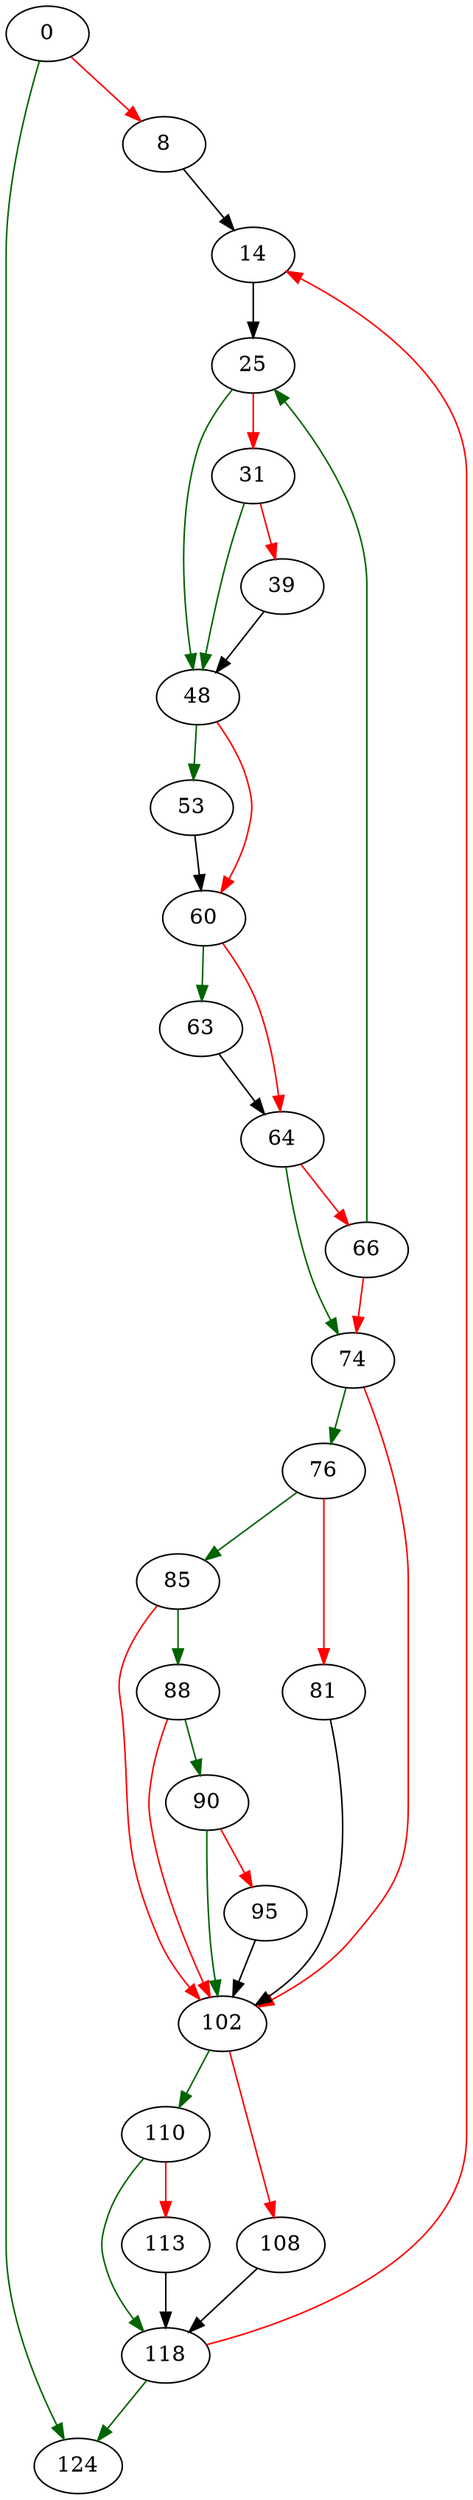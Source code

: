 strict digraph "fmt_paragraph" {
	// Node definitions.
	0 [entry=true];
	124;
	8;
	14;
	25;
	48;
	31;
	39;
	53;
	60;
	63;
	64;
	74;
	66;
	76;
	102;
	85;
	81;
	88;
	90;
	95;
	110;
	108;
	118;
	113;

	// Edge definitions.
	0 -> 124 [
		color=darkgreen
		cond=true
	];
	0 -> 8 [
		color=red
		cond=false
	];
	8 -> 14;
	14 -> 25;
	25 -> 48 [
		color=darkgreen
		cond=true
	];
	25 -> 31 [
		color=red
		cond=false
	];
	48 -> 53 [
		color=darkgreen
		cond=true
	];
	48 -> 60 [
		color=red
		cond=false
	];
	31 -> 48 [
		color=darkgreen
		cond=true
	];
	31 -> 39 [
		color=red
		cond=false
	];
	39 -> 48;
	53 -> 60;
	60 -> 63 [
		color=darkgreen
		cond=true
	];
	60 -> 64 [
		color=red
		cond=false
	];
	63 -> 64;
	64 -> 74 [
		color=darkgreen
		cond=true
	];
	64 -> 66 [
		color=red
		cond=false
	];
	74 -> 76 [
		color=darkgreen
		cond=true
	];
	74 -> 102 [
		color=red
		cond=false
	];
	66 -> 25 [
		color=darkgreen
		cond=true
	];
	66 -> 74 [
		color=red
		cond=false
	];
	76 -> 85 [
		color=darkgreen
		cond=true
	];
	76 -> 81 [
		color=red
		cond=false
	];
	102 -> 110 [
		color=darkgreen
		cond=true
	];
	102 -> 108 [
		color=red
		cond=false
	];
	85 -> 102 [
		color=red
		cond=false
	];
	85 -> 88 [
		color=darkgreen
		cond=true
	];
	81 -> 102;
	88 -> 102 [
		color=red
		cond=false
	];
	88 -> 90 [
		color=darkgreen
		cond=true
	];
	90 -> 102 [
		color=darkgreen
		cond=true
	];
	90 -> 95 [
		color=red
		cond=false
	];
	95 -> 102;
	110 -> 118 [
		color=darkgreen
		cond=true
	];
	110 -> 113 [
		color=red
		cond=false
	];
	108 -> 118;
	118 -> 124 [
		color=darkgreen
		cond=true
	];
	118 -> 14 [
		color=red
		cond=false
	];
	113 -> 118;
}